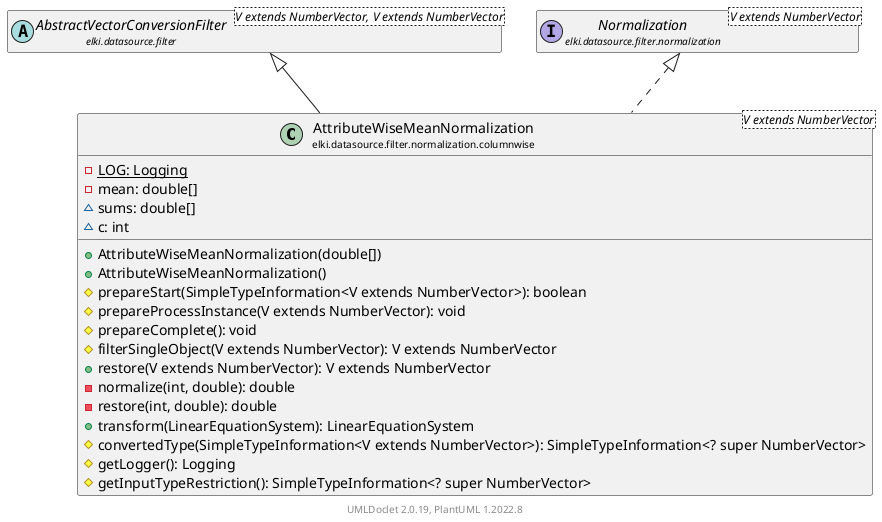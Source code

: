 @startuml
    remove .*\.(Instance|Par|Parameterizer|Factory)$
    set namespaceSeparator none
    hide empty fields
    hide empty methods

    class "<size:14>AttributeWiseMeanNormalization\n<size:10>elki.datasource.filter.normalization.columnwise" as elki.datasource.filter.normalization.columnwise.AttributeWiseMeanNormalization<V extends NumberVector> [[AttributeWiseMeanNormalization.html]] {
        {static} -LOG: Logging
        -mean: double[]
        ~sums: double[]
        ~c: int
        +AttributeWiseMeanNormalization(double[])
        +AttributeWiseMeanNormalization()
        #prepareStart(SimpleTypeInformation<V extends NumberVector>): boolean
        #prepareProcessInstance(V extends NumberVector): void
        #prepareComplete(): void
        #filterSingleObject(V extends NumberVector): V extends NumberVector
        +restore(V extends NumberVector): V extends NumberVector
        -normalize(int, double): double
        -restore(int, double): double
        +transform(LinearEquationSystem): LinearEquationSystem
        #convertedType(SimpleTypeInformation<V extends NumberVector>): SimpleTypeInformation<? super NumberVector>
        #getLogger(): Logging
        #getInputTypeRestriction(): SimpleTypeInformation<? super NumberVector>
    }

    abstract class "<size:14>AbstractVectorConversionFilter\n<size:10>elki.datasource.filter" as elki.datasource.filter.AbstractVectorConversionFilter<V extends NumberVector, V extends NumberVector> [[../../AbstractVectorConversionFilter.html]]
    interface "<size:14>Normalization\n<size:10>elki.datasource.filter.normalization" as elki.datasource.filter.normalization.Normalization<V extends NumberVector> [[../Normalization.html]]

    elki.datasource.filter.AbstractVectorConversionFilter <|-- elki.datasource.filter.normalization.columnwise.AttributeWiseMeanNormalization
    elki.datasource.filter.normalization.Normalization <|.. elki.datasource.filter.normalization.columnwise.AttributeWiseMeanNormalization

    center footer UMLDoclet 2.0.19, PlantUML 1.2022.8
@enduml
